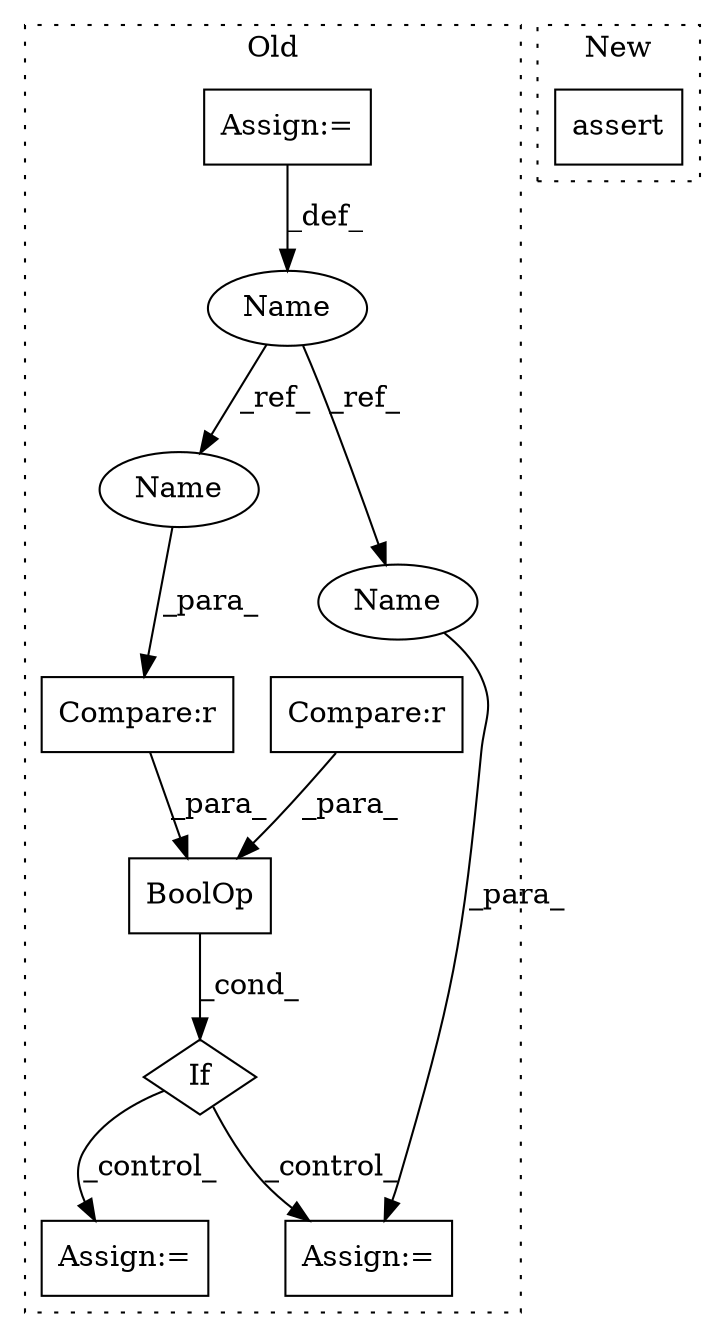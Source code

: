 digraph G {
subgraph cluster0 {
1 [label="BoolOp" a="72" s="7602" l="29" shape="box"];
3 [label="Compare:r" a="40" s="7602" l="12" shape="box"];
4 [label="If" a="96" s="7599" l="3" shape="diamond"];
5 [label="Compare:r" a="40" s="7618" l="13" shape="box"];
6 [label="Assign:=" a="68" s="7658" l="3" shape="box"];
7 [label="Assign:=" a="68" s="7702" l="3" shape="box"];
8 [label="Name" a="87" s="7536" l="6" shape="ellipse"];
9 [label="Assign:=" a="68" s="7542" l="3" shape="box"];
10 [label="Name" a="87" s="7625" l="6" shape="ellipse"];
11 [label="Name" a="87" s="7661" l="6" shape="ellipse"];
label = "Old";
style="dotted";
}
subgraph cluster1 {
2 [label="assert" a="65" s="2893" l="7" shape="box"];
label = "New";
style="dotted";
}
1 -> 4 [label="_cond_"];
3 -> 1 [label="_para_"];
4 -> 6 [label="_control_"];
4 -> 7 [label="_control_"];
5 -> 1 [label="_para_"];
8 -> 11 [label="_ref_"];
8 -> 10 [label="_ref_"];
9 -> 8 [label="_def_"];
10 -> 5 [label="_para_"];
11 -> 6 [label="_para_"];
}